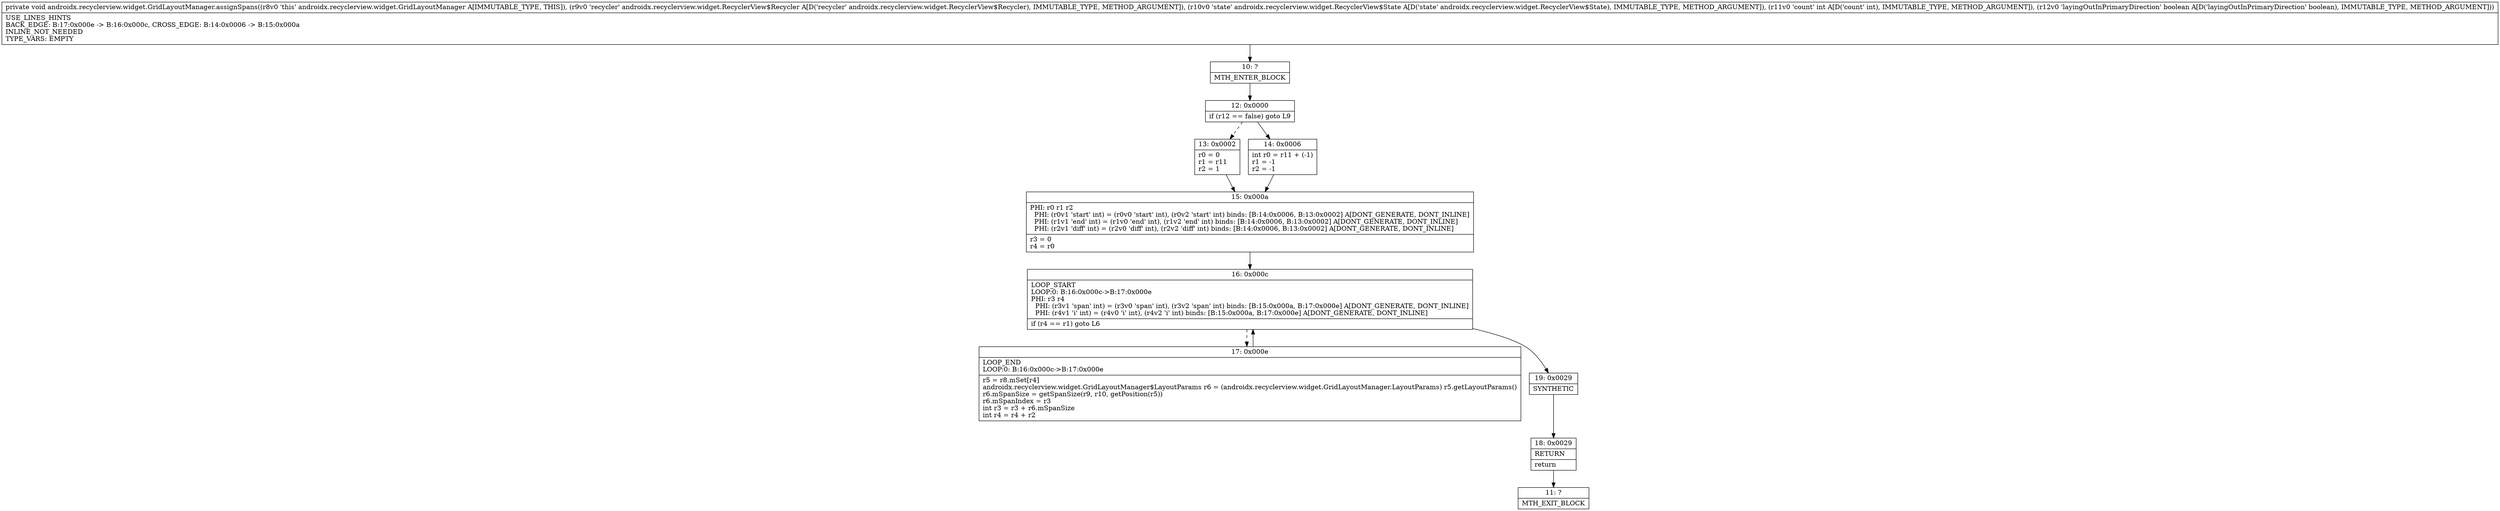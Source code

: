 digraph "CFG forandroidx.recyclerview.widget.GridLayoutManager.assignSpans(Landroidx\/recyclerview\/widget\/RecyclerView$Recycler;Landroidx\/recyclerview\/widget\/RecyclerView$State;IZ)V" {
Node_10 [shape=record,label="{10\:\ ?|MTH_ENTER_BLOCK\l}"];
Node_12 [shape=record,label="{12\:\ 0x0000|if (r12 == false) goto L9\l}"];
Node_13 [shape=record,label="{13\:\ 0x0002|r0 = 0\lr1 = r11\lr2 = 1\l}"];
Node_15 [shape=record,label="{15\:\ 0x000a|PHI: r0 r1 r2 \l  PHI: (r0v1 'start' int) = (r0v0 'start' int), (r0v2 'start' int) binds: [B:14:0x0006, B:13:0x0002] A[DONT_GENERATE, DONT_INLINE]\l  PHI: (r1v1 'end' int) = (r1v0 'end' int), (r1v2 'end' int) binds: [B:14:0x0006, B:13:0x0002] A[DONT_GENERATE, DONT_INLINE]\l  PHI: (r2v1 'diff' int) = (r2v0 'diff' int), (r2v2 'diff' int) binds: [B:14:0x0006, B:13:0x0002] A[DONT_GENERATE, DONT_INLINE]\l|r3 = 0\lr4 = r0\l}"];
Node_16 [shape=record,label="{16\:\ 0x000c|LOOP_START\lLOOP:0: B:16:0x000c\-\>B:17:0x000e\lPHI: r3 r4 \l  PHI: (r3v1 'span' int) = (r3v0 'span' int), (r3v2 'span' int) binds: [B:15:0x000a, B:17:0x000e] A[DONT_GENERATE, DONT_INLINE]\l  PHI: (r4v1 'i' int) = (r4v0 'i' int), (r4v2 'i' int) binds: [B:15:0x000a, B:17:0x000e] A[DONT_GENERATE, DONT_INLINE]\l|if (r4 == r1) goto L6\l}"];
Node_17 [shape=record,label="{17\:\ 0x000e|LOOP_END\lLOOP:0: B:16:0x000c\-\>B:17:0x000e\l|r5 = r8.mSet[r4]\landroidx.recyclerview.widget.GridLayoutManager$LayoutParams r6 = (androidx.recyclerview.widget.GridLayoutManager.LayoutParams) r5.getLayoutParams()\lr6.mSpanSize = getSpanSize(r9, r10, getPosition(r5))\lr6.mSpanIndex = r3\lint r3 = r3 + r6.mSpanSize\lint r4 = r4 + r2\l}"];
Node_19 [shape=record,label="{19\:\ 0x0029|SYNTHETIC\l}"];
Node_18 [shape=record,label="{18\:\ 0x0029|RETURN\l|return\l}"];
Node_11 [shape=record,label="{11\:\ ?|MTH_EXIT_BLOCK\l}"];
Node_14 [shape=record,label="{14\:\ 0x0006|int r0 = r11 + (\-1)\lr1 = \-1\lr2 = \-1\l}"];
MethodNode[shape=record,label="{private void androidx.recyclerview.widget.GridLayoutManager.assignSpans((r8v0 'this' androidx.recyclerview.widget.GridLayoutManager A[IMMUTABLE_TYPE, THIS]), (r9v0 'recycler' androidx.recyclerview.widget.RecyclerView$Recycler A[D('recycler' androidx.recyclerview.widget.RecyclerView$Recycler), IMMUTABLE_TYPE, METHOD_ARGUMENT]), (r10v0 'state' androidx.recyclerview.widget.RecyclerView$State A[D('state' androidx.recyclerview.widget.RecyclerView$State), IMMUTABLE_TYPE, METHOD_ARGUMENT]), (r11v0 'count' int A[D('count' int), IMMUTABLE_TYPE, METHOD_ARGUMENT]), (r12v0 'layingOutInPrimaryDirection' boolean A[D('layingOutInPrimaryDirection' boolean), IMMUTABLE_TYPE, METHOD_ARGUMENT]))  | USE_LINES_HINTS\lBACK_EDGE: B:17:0x000e \-\> B:16:0x000c, CROSS_EDGE: B:14:0x0006 \-\> B:15:0x000a\lINLINE_NOT_NEEDED\lTYPE_VARS: EMPTY\l}"];
MethodNode -> Node_10;Node_10 -> Node_12;
Node_12 -> Node_13[style=dashed];
Node_12 -> Node_14;
Node_13 -> Node_15;
Node_15 -> Node_16;
Node_16 -> Node_17[style=dashed];
Node_16 -> Node_19;
Node_17 -> Node_16;
Node_19 -> Node_18;
Node_18 -> Node_11;
Node_14 -> Node_15;
}

